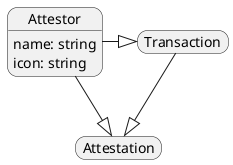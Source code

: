 @startuml ssi
object Attestor
object Transaction
object Attestation

skinparam roundcorner 20
hide empty members

Attestor -right-|> Transaction
Transaction --|> Attestation
Attestor --|> Attestation

Attestor : name: string
Attestor : icon: string